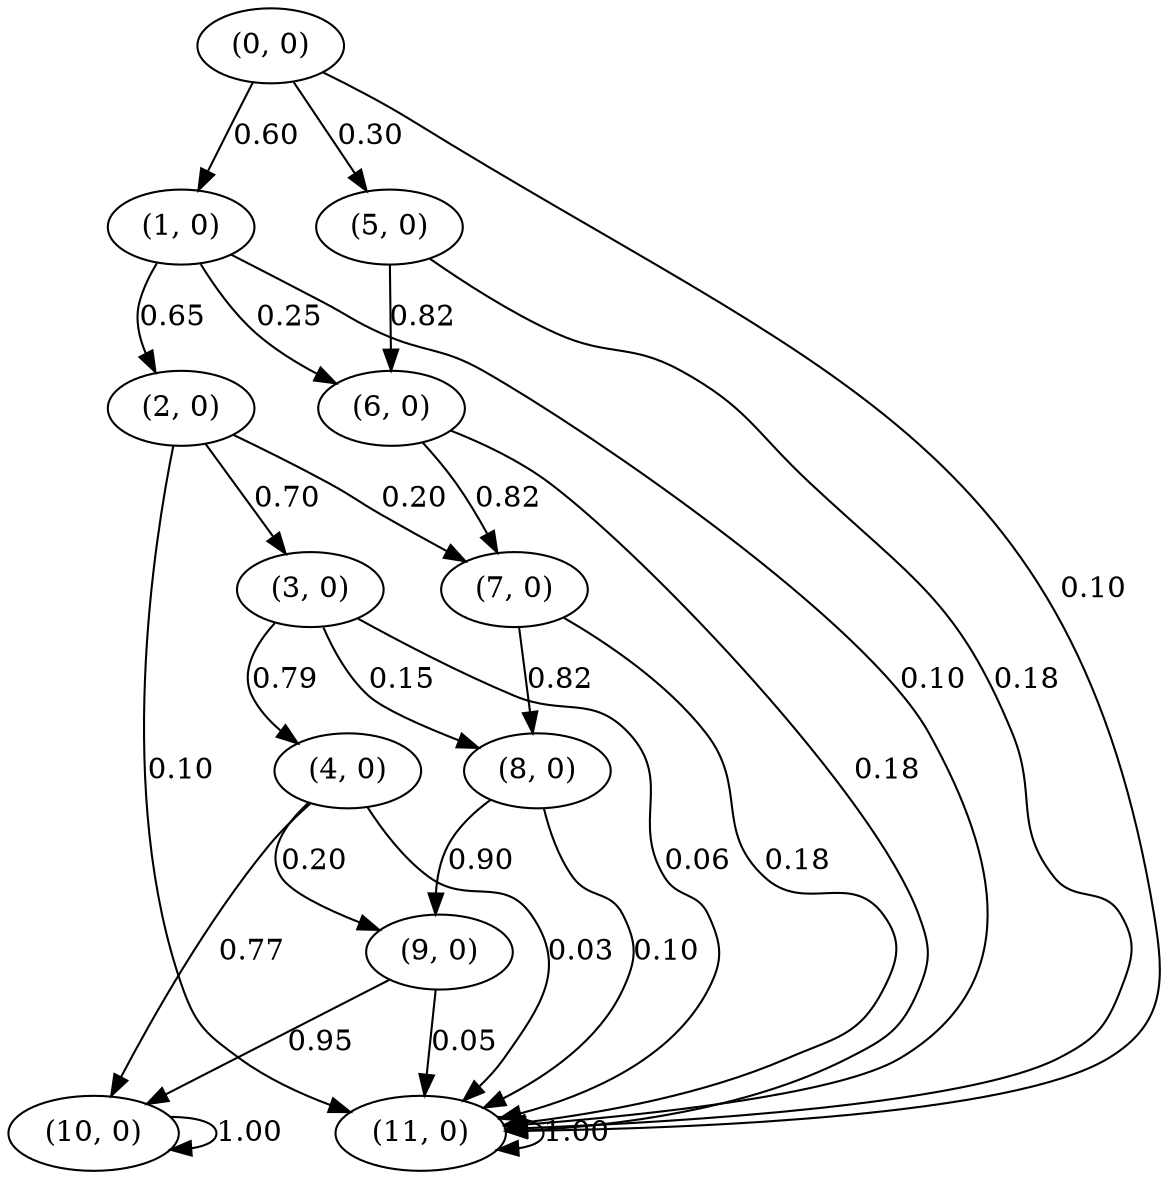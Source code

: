 digraph  {
"(0, 0)";
"(1, 0)";
"(5, 0)";
"(11, 0)";
"(2, 0)";
"(6, 0)";
"(3, 0)";
"(7, 0)";
"(4, 0)";
"(8, 0)";
"(9, 0)";
"(10, 0)";
"(0, 0)" -> "(1, 0)"  [key=0, label="0.60", weight="0.6"];
"(0, 0)" -> "(5, 0)"  [key=0, label="0.30", weight="0.3"];
"(0, 0)" -> "(11, 0)"  [key=0, label="0.10", weight="0.1"];
"(1, 0)" -> "(2, 0)"  [key=0, label="0.65", weight="0.65"];
"(1, 0)" -> "(6, 0)"  [key=0, label="0.25", weight="0.25"];
"(1, 0)" -> "(11, 0)"  [key=0, label="0.10", weight="0.1"];
"(5, 0)" -> "(6, 0)"  [key=0, label="0.82", weight="0.825"];
"(5, 0)" -> "(11, 0)"  [key=0, label="0.18", weight="0.17500000000000002"];
"(11, 0)" -> "(11, 0)"  [key=0, label="1.00", weight="1.0"];
"(2, 0)" -> "(3, 0)"  [key=0, label="0.70", weight="0.7000000000000001"];
"(2, 0)" -> "(7, 0)"  [key=0, label="0.20", weight="0.2"];
"(2, 0)" -> "(11, 0)"  [key=0, label="0.10", weight="0.1"];
"(6, 0)" -> "(7, 0)"  [key=0, label="0.82", weight="0.825"];
"(6, 0)" -> "(11, 0)"  [key=0, label="0.18", weight="0.17500000000000002"];
"(3, 0)" -> "(4, 0)"  [key=0, label="0.79", weight="0.79"];
"(3, 0)" -> "(8, 0)"  [key=0, label="0.15", weight="0.15"];
"(3, 0)" -> "(11, 0)"  [key=0, label="0.06", weight="0.06"];
"(7, 0)" -> "(8, 0)"  [key=0, label="0.82", weight="0.825"];
"(7, 0)" -> "(11, 0)"  [key=0, label="0.18", weight="0.17500000000000002"];
"(4, 0)" -> "(9, 0)"  [key=0, label="0.20", weight="0.2"];
"(4, 0)" -> "(10, 0)"  [key=0, label="0.77", weight="0.77"];
"(4, 0)" -> "(11, 0)"  [key=0, label="0.03", weight="0.03"];
"(8, 0)" -> "(9, 0)"  [key=0, label="0.90", weight="0.895"];
"(8, 0)" -> "(11, 0)"  [key=0, label="0.10", weight="0.105"];
"(9, 0)" -> "(10, 0)"  [key=0, label="0.95", weight="0.9475"];
"(9, 0)" -> "(11, 0)"  [key=0, label="0.05", weight="0.0525"];
"(10, 0)" -> "(10, 0)"  [key=0, label="1.00", weight="1.0"];
}
